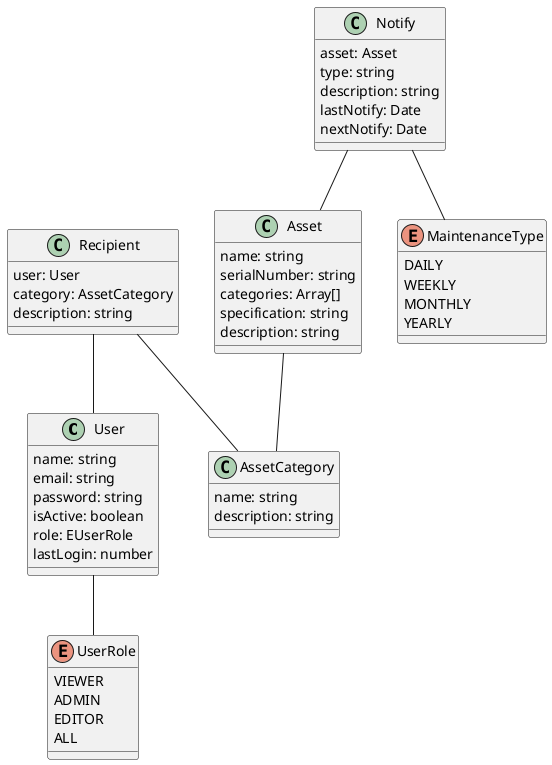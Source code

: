 @startuml
class User {
  name: string
  email: string
  password: string
  isActive: boolean
  role: EUserRole
  lastLogin: number
}

class AssetCategory {
  name: string
  description: string
}

class Asset {
  name: string
  serialNumber: string
  categories: Array[]
  specification: string
  description: string
}

class Notify {
  asset: Asset
  type: string
  description: string
  lastNotify: Date
  nextNotify: Date
}

class Recipient {
  user: User
  category: AssetCategory
  description: string
}

enum UserRole {
  VIEWER
  ADMIN
  EDITOR
  ALL
}

enum MaintenanceType {
  DAILY
  WEEKLY
  MONTHLY
  YEARLY
}

User -- UserRole
Asset -- AssetCategory
Notify -- Asset
Notify -- MaintenanceType
Recipient -- User
Recipient -- AssetCategory


@enduml